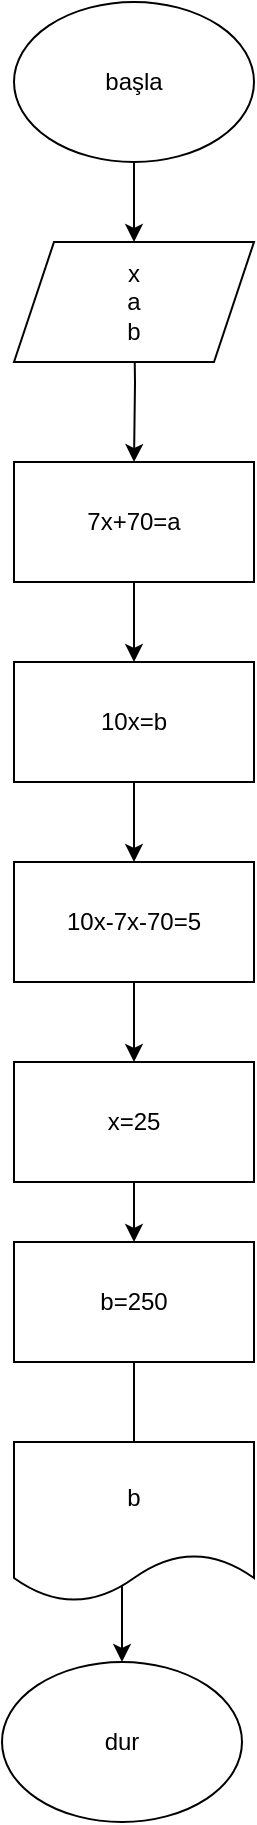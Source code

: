 <mxfile version="15.0.1" type="device"><diagram id="FfRVDLEOBaFTlVCKBy62" name="Sayfa -1"><mxGraphModel dx="868" dy="450" grid="1" gridSize="10" guides="1" tooltips="1" connect="1" arrows="1" fold="1" page="1" pageScale="1" pageWidth="827" pageHeight="1169" math="0" shadow="0"><root><mxCell id="0"/><mxCell id="1" parent="0"/><mxCell id="nJ4-bg6kykVVXvcMCTEP-3" value="" style="edgeStyle=orthogonalEdgeStyle;rounded=0;orthogonalLoop=1;jettySize=auto;html=1;entryX=0.5;entryY=0;entryDx=0;entryDy=0;" parent="1" source="nJ4-bg6kykVVXvcMCTEP-1" edge="1" target="nJ4-bg6kykVVXvcMCTEP-8"><mxGeometry relative="1" as="geometry"><mxPoint x="360" y="120" as="targetPoint"/></mxGeometry></mxCell><mxCell id="nJ4-bg6kykVVXvcMCTEP-1" value="başla" style="ellipse;whiteSpace=wrap;html=1;" parent="1" vertex="1"><mxGeometry x="300" y="30" width="120" height="80" as="geometry"/></mxCell><mxCell id="nJ4-bg6kykVVXvcMCTEP-5" value="" style="edgeStyle=orthogonalEdgeStyle;rounded=0;orthogonalLoop=1;jettySize=auto;html=1;" parent="1" target="nJ4-bg6kykVVXvcMCTEP-4" edge="1"><mxGeometry relative="1" as="geometry"><mxPoint x="360" y="180" as="sourcePoint"/></mxGeometry></mxCell><mxCell id="nJ4-bg6kykVVXvcMCTEP-7" value="" style="edgeStyle=orthogonalEdgeStyle;rounded=0;orthogonalLoop=1;jettySize=auto;html=1;" parent="1" source="nJ4-bg6kykVVXvcMCTEP-4" target="nJ4-bg6kykVVXvcMCTEP-6" edge="1"><mxGeometry relative="1" as="geometry"/></mxCell><mxCell id="nJ4-bg6kykVVXvcMCTEP-4" value="7x+70=a" style="rounded=0;whiteSpace=wrap;html=1;" parent="1" vertex="1"><mxGeometry x="300" y="260" width="120" height="60" as="geometry"/></mxCell><mxCell id="nJ4-bg6kykVVXvcMCTEP-10" value="" style="edgeStyle=orthogonalEdgeStyle;rounded=0;orthogonalLoop=1;jettySize=auto;html=1;" parent="1" source="nJ4-bg6kykVVXvcMCTEP-6" target="nJ4-bg6kykVVXvcMCTEP-9" edge="1"><mxGeometry relative="1" as="geometry"/></mxCell><mxCell id="nJ4-bg6kykVVXvcMCTEP-6" value="10x=b" style="rounded=0;whiteSpace=wrap;html=1;" parent="1" vertex="1"><mxGeometry x="300" y="360" width="120" height="60" as="geometry"/></mxCell><mxCell id="nJ4-bg6kykVVXvcMCTEP-8" value="x&lt;br&gt;a&lt;br&gt;b" style="shape=parallelogram;perimeter=parallelogramPerimeter;whiteSpace=wrap;html=1;fixedSize=1;" parent="1" vertex="1"><mxGeometry x="300" y="150" width="120" height="60" as="geometry"/></mxCell><mxCell id="nJ4-bg6kykVVXvcMCTEP-12" value="" style="edgeStyle=orthogonalEdgeStyle;rounded=0;orthogonalLoop=1;jettySize=auto;html=1;" parent="1" source="nJ4-bg6kykVVXvcMCTEP-9" target="nJ4-bg6kykVVXvcMCTEP-11" edge="1"><mxGeometry relative="1" as="geometry"/></mxCell><mxCell id="nJ4-bg6kykVVXvcMCTEP-9" value="10x-7x-70=5" style="rounded=0;whiteSpace=wrap;html=1;" parent="1" vertex="1"><mxGeometry x="300" y="460" width="120" height="60" as="geometry"/></mxCell><mxCell id="nJ4-bg6kykVVXvcMCTEP-14" value="" style="edgeStyle=orthogonalEdgeStyle;rounded=0;orthogonalLoop=1;jettySize=auto;html=1;" parent="1" source="nJ4-bg6kykVVXvcMCTEP-11" target="nJ4-bg6kykVVXvcMCTEP-13" edge="1"><mxGeometry relative="1" as="geometry"/></mxCell><mxCell id="nJ4-bg6kykVVXvcMCTEP-11" value="x=25" style="rounded=0;whiteSpace=wrap;html=1;" parent="1" vertex="1"><mxGeometry x="300" y="560" width="120" height="60" as="geometry"/></mxCell><mxCell id="nJ4-bg6kykVVXvcMCTEP-16" value="" style="edgeStyle=orthogonalEdgeStyle;rounded=0;orthogonalLoop=1;jettySize=auto;html=1;entryX=0.5;entryY=0;entryDx=0;entryDy=0;" parent="1" source="nJ4-bg6kykVVXvcMCTEP-13" edge="1" target="nJ4-bg6kykVVXvcMCTEP-17"><mxGeometry relative="1" as="geometry"><mxPoint x="360" y="1000" as="targetPoint"/></mxGeometry></mxCell><mxCell id="nJ4-bg6kykVVXvcMCTEP-13" value="b=250" style="rounded=0;whiteSpace=wrap;html=1;" parent="1" vertex="1"><mxGeometry x="300" y="650" width="120" height="60" as="geometry"/></mxCell><mxCell id="nJ4-bg6kykVVXvcMCTEP-17" value="dur" style="ellipse;whiteSpace=wrap;html=1;rounded=0;" parent="1" vertex="1"><mxGeometry x="294" y="860" width="120" height="80" as="geometry"/></mxCell><mxCell id="nJ4-bg6kykVVXvcMCTEP-20" value="b" style="shape=document;whiteSpace=wrap;html=1;boundedLbl=1;" parent="1" vertex="1"><mxGeometry x="300" y="750" width="120" height="80" as="geometry"/></mxCell></root></mxGraphModel></diagram></mxfile>